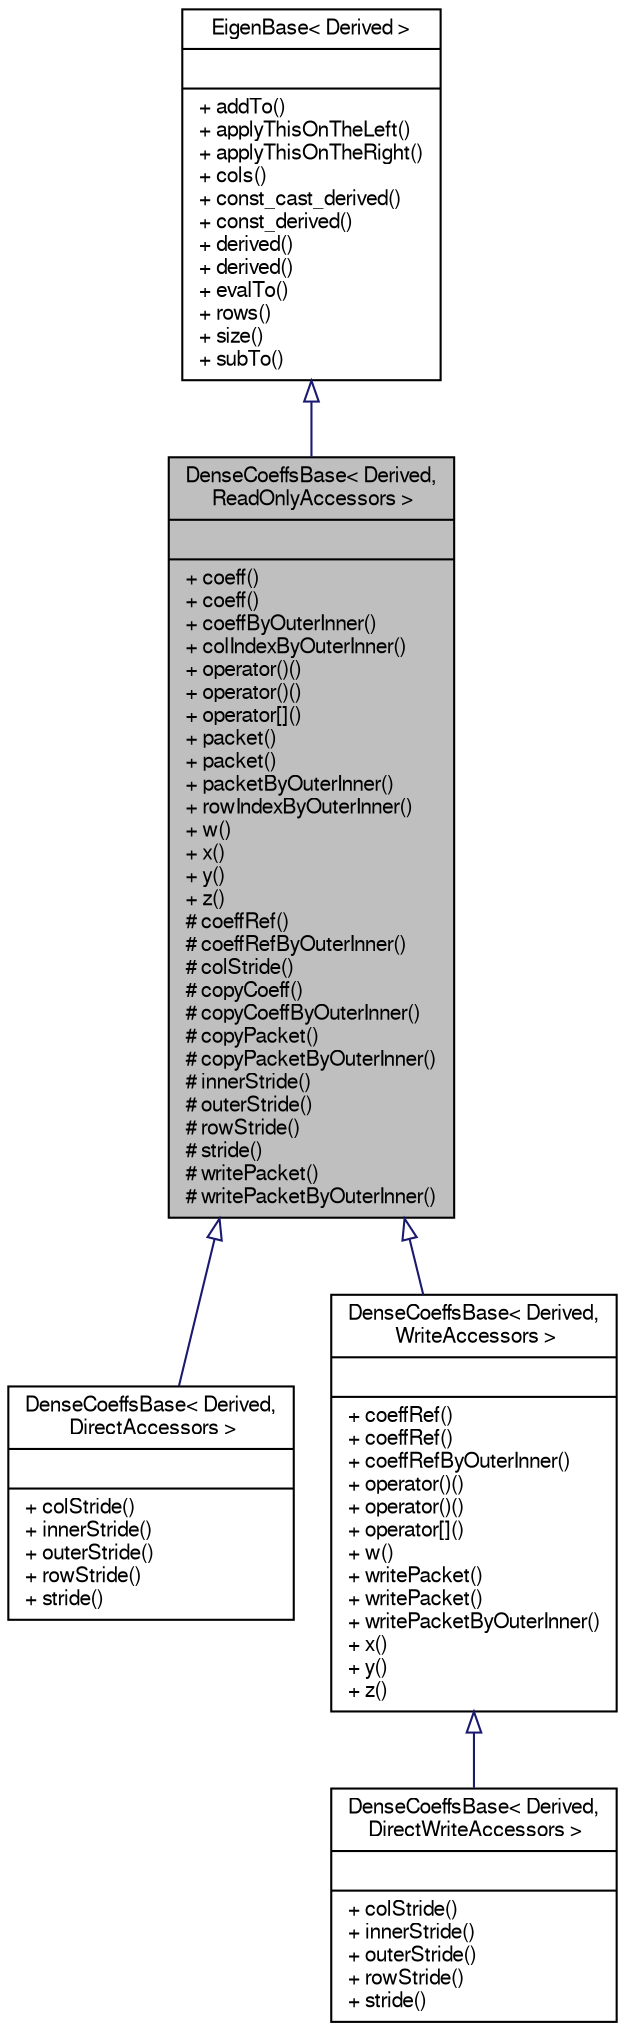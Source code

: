 digraph "DenseCoeffsBase&lt; Derived, ReadOnlyAccessors &gt;"
{
  edge [fontname="FreeSans",fontsize="10",labelfontname="FreeSans",labelfontsize="10"];
  node [fontname="FreeSans",fontsize="10",shape=record];
  Node1 [label="{DenseCoeffsBase\< Derived,\l ReadOnlyAccessors \>\n||+ coeff()\l+ coeff()\l+ coeffByOuterInner()\l+ colIndexByOuterInner()\l+ operator()()\l+ operator()()\l+ operator[]()\l+ packet()\l+ packet()\l+ packetByOuterInner()\l+ rowIndexByOuterInner()\l+ w()\l+ x()\l+ y()\l+ z()\l# coeffRef()\l# coeffRefByOuterInner()\l# colStride()\l# copyCoeff()\l# copyCoeffByOuterInner()\l# copyPacket()\l# copyPacketByOuterInner()\l# innerStride()\l# outerStride()\l# rowStride()\l# stride()\l# writePacket()\l# writePacketByOuterInner()\l}",height=0.2,width=0.4,color="black", fillcolor="grey75", style="filled" fontcolor="black"];
  Node2 -> Node1 [dir="back",color="midnightblue",fontsize="10",style="solid",arrowtail="onormal",fontname="FreeSans"];
  Node2 [label="{EigenBase\< Derived \>\n||+ addTo()\l+ applyThisOnTheLeft()\l+ applyThisOnTheRight()\l+ cols()\l+ const_cast_derived()\l+ const_derived()\l+ derived()\l+ derived()\l+ evalTo()\l+ rows()\l+ size()\l+ subTo()\l}",height=0.2,width=0.4,color="black", fillcolor="white", style="filled",URL="$structEigen_1_1EigenBase.html"];
  Node1 -> Node3 [dir="back",color="midnightblue",fontsize="10",style="solid",arrowtail="onormal",fontname="FreeSans"];
  Node3 [label="{DenseCoeffsBase\< Derived,\l DirectAccessors \>\n||+ colStride()\l+ innerStride()\l+ outerStride()\l+ rowStride()\l+ stride()\l}",height=0.2,width=0.4,color="black", fillcolor="white", style="filled",URL="$classEigen_1_1DenseCoeffsBase_3_01Derived_00_01DirectAccessors_01_4.html",tooltip="Base class providing direct read-only coefficient access to matrices and arrays. "];
  Node1 -> Node4 [dir="back",color="midnightblue",fontsize="10",style="solid",arrowtail="onormal",fontname="FreeSans"];
  Node4 [label="{DenseCoeffsBase\< Derived,\l WriteAccessors \>\n||+ coeffRef()\l+ coeffRef()\l+ coeffRefByOuterInner()\l+ operator()()\l+ operator()()\l+ operator[]()\l+ w()\l+ writePacket()\l+ writePacket()\l+ writePacketByOuterInner()\l+ x()\l+ y()\l+ z()\l}",height=0.2,width=0.4,color="black", fillcolor="white", style="filled",URL="$classEigen_1_1DenseCoeffsBase_3_01Derived_00_01WriteAccessors_01_4.html",tooltip="Base class providing read/write coefficient access to matrices and arrays. "];
  Node4 -> Node5 [dir="back",color="midnightblue",fontsize="10",style="solid",arrowtail="onormal",fontname="FreeSans"];
  Node5 [label="{DenseCoeffsBase\< Derived,\l DirectWriteAccessors \>\n||+ colStride()\l+ innerStride()\l+ outerStride()\l+ rowStride()\l+ stride()\l}",height=0.2,width=0.4,color="black", fillcolor="white", style="filled",URL="$classEigen_1_1DenseCoeffsBase_3_01Derived_00_01DirectWriteAccessors_01_4.html",tooltip="Base class providing direct read/write coefficient access to matrices and arrays. ..."];
}
